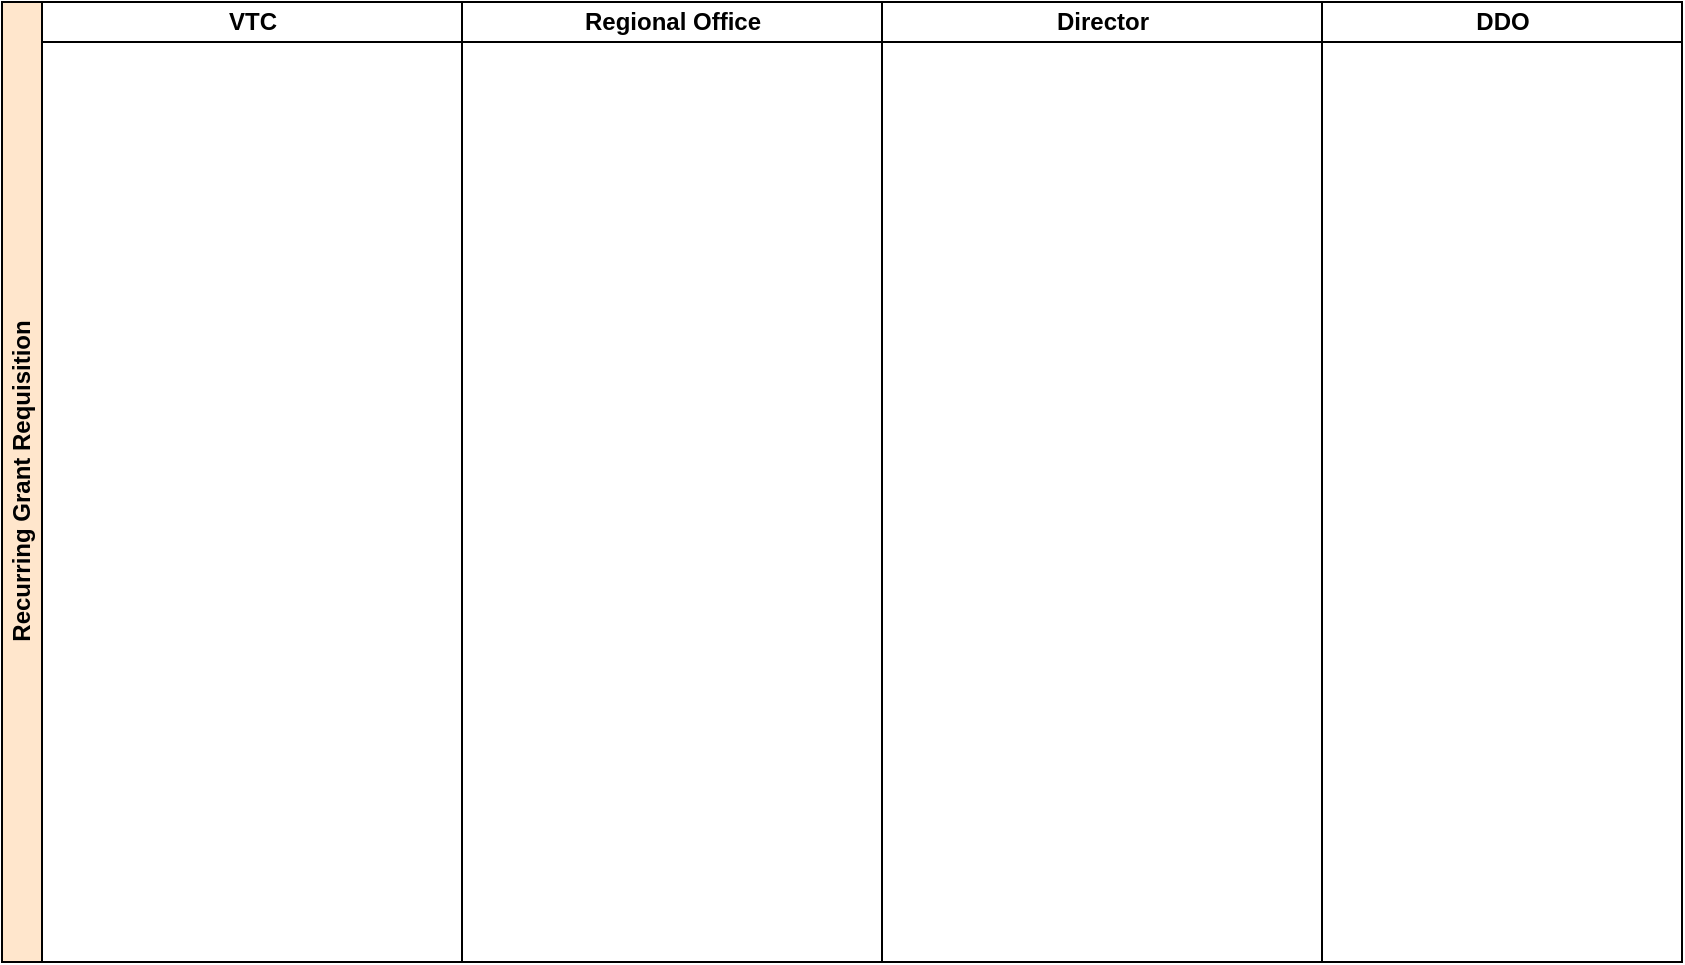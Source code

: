 <mxfile version="13.7.3" type="github" pages="2">
  <diagram id="js6bx69Id_uk5VicvaPF" name="Requisition">
    <mxGraphModel dx="1342" dy="592" grid="1" gridSize="10" guides="1" tooltips="1" connect="1" arrows="1" fold="1" page="1" pageScale="1" pageWidth="850" pageHeight="1100" math="0" shadow="0">
      <root>
        <mxCell id="IjH98B7aB0bxbj7dPqKe-0" />
        <mxCell id="IjH98B7aB0bxbj7dPqKe-1" parent="IjH98B7aB0bxbj7dPqKe-0" />
        <mxCell id="zMXuG1GOMMvXTt2UXROb-0" value="Recurring Grant Requisition " style="swimlane;html=1;childLayout=stackLayout;resizeParent=1;resizeParentMax=0;startSize=20;horizontal=0;horizontalStack=1;fillColor=#FFE6CC;" vertex="1" parent="IjH98B7aB0bxbj7dPqKe-1">
          <mxGeometry y="120" width="840" height="480" as="geometry" />
        </mxCell>
        <mxCell id="zMXuG1GOMMvXTt2UXROb-4" value="VTC" style="swimlane;html=1;startSize=20;" vertex="1" parent="zMXuG1GOMMvXTt2UXROb-0">
          <mxGeometry x="20" width="210" height="480" as="geometry" />
        </mxCell>
        <mxCell id="zMXuG1GOMMvXTt2UXROb-1" value="Regional Office" style="swimlane;html=1;startSize=20;" vertex="1" parent="zMXuG1GOMMvXTt2UXROb-0">
          <mxGeometry x="230" width="210" height="480" as="geometry" />
        </mxCell>
        <mxCell id="zMXuG1GOMMvXTt2UXROb-2" value="Director" style="swimlane;html=1;startSize=20;" vertex="1" parent="zMXuG1GOMMvXTt2UXROb-0">
          <mxGeometry x="440" width="220" height="480" as="geometry" />
        </mxCell>
        <mxCell id="zMXuG1GOMMvXTt2UXROb-3" value="DDO" style="swimlane;html=1;startSize=20;" vertex="1" parent="zMXuG1GOMMvXTt2UXROb-0">
          <mxGeometry x="660" width="180" height="480" as="geometry" />
        </mxCell>
      </root>
    </mxGraphModel>
  </diagram>
  <diagram id="wvkZ9uLPJzTfIHENbGLk" name="UC">
    <mxGraphModel dx="1342" dy="592" grid="1" gridSize="10" guides="1" tooltips="1" connect="1" arrows="1" fold="1" page="1" pageScale="1" pageWidth="850" pageHeight="1100" math="0" shadow="0">
      <root>
        <mxCell id="OVT3f2J0J-6qPTqmaanq-0" />
        <mxCell id="OVT3f2J0J-6qPTqmaanq-1" parent="OVT3f2J0J-6qPTqmaanq-0" />
        <mxCell id="L31Bx6aMufGEzt5D3clF-0" value="&lt;div&gt;Utilization Certificate Generate&lt;/div&gt;" style="swimlane;html=1;childLayout=stackLayout;resizeParent=1;resizeParentMax=0;startSize=20;horizontal=0;horizontalStack=1;fillColor=#FFE6CC;" vertex="1" parent="OVT3f2J0J-6qPTqmaanq-1">
          <mxGeometry x="5" y="43" width="830" height="480" as="geometry" />
        </mxCell>
        <mxCell id="L31Bx6aMufGEzt5D3clF-1" value="VTC" style="swimlane;html=1;startSize=20;" vertex="1" parent="L31Bx6aMufGEzt5D3clF-0">
          <mxGeometry x="20" width="280" height="480" as="geometry" />
        </mxCell>
        <mxCell id="HQ-0cMt8pXaIg0p2FoGJ-38" value="UC Submission" style="whiteSpace=wrap;html=1;" vertex="1" parent="L31Bx6aMufGEzt5D3clF-1">
          <mxGeometry x="19" y="192" width="110" height="35" as="geometry" />
        </mxCell>
        <mxCell id="HQ-0cMt8pXaIg0p2FoGJ-10" value="Sanction Details View " style="whiteSpace=wrap;html=1;" vertex="1" parent="L31Bx6aMufGEzt5D3clF-1">
          <mxGeometry x="155" y="106" width="110" height="34" as="geometry" />
        </mxCell>
        <mxCell id="HQ-0cMt8pXaIg0p2FoGJ-42" style="edgeStyle=orthogonalEdgeStyle;rounded=0;orthogonalLoop=1;jettySize=auto;html=1;exitX=0.5;exitY=1;exitDx=0;exitDy=0;" edge="1" parent="L31Bx6aMufGEzt5D3clF-1" source="HQ-0cMt8pXaIg0p2FoGJ-10" target="HQ-0cMt8pXaIg0p2FoGJ-38">
          <mxGeometry relative="1" as="geometry">
            <mxPoint x="205" y="147" as="sourcePoint" />
            <Array as="points">
              <mxPoint x="210" y="157" />
              <mxPoint x="74" y="157" />
            </Array>
          </mxGeometry>
        </mxCell>
        <mxCell id="HQ-0cMt8pXaIg0p2FoGJ-44" value="Yes" style="text;html=1;align=center;verticalAlign=middle;resizable=0;points=[];autosize=1;" vertex="1" parent="L31Bx6aMufGEzt5D3clF-1">
          <mxGeometry x="225" y="217" width="40" height="20" as="geometry" />
        </mxCell>
        <mxCell id="HQ-0cMt8pXaIg0p2FoGJ-17" value="Yes" style="text;html=1;align=center;verticalAlign=middle;resizable=0;points=[];autosize=1;" vertex="1" parent="L31Bx6aMufGEzt5D3clF-1">
          <mxGeometry x="240" y="337" width="40" height="20" as="geometry" />
        </mxCell>
        <mxCell id="L31Bx6aMufGEzt5D3clF-2" value="REGIONAL OFFICE" style="swimlane;html=1;startSize=20;" vertex="1" parent="L31Bx6aMufGEzt5D3clF-0">
          <mxGeometry x="300" width="240" height="480" as="geometry" />
        </mxCell>
        <mxCell id="HQ-0cMt8pXaIg0p2FoGJ-24" value="No" style="text;html=1;align=center;verticalAlign=middle;resizable=0;points=[];autosize=1;" vertex="1" parent="L31Bx6aMufGEzt5D3clF-2">
          <mxGeometry x="45" y="307" width="30" height="20" as="geometry" />
        </mxCell>
        <mxCell id="HQ-0cMt8pXaIg0p2FoGJ-23" value="Yes" style="text;html=1;align=center;verticalAlign=middle;resizable=0;points=[];autosize=1;" vertex="1" parent="L31Bx6aMufGEzt5D3clF-2">
          <mxGeometry x="145" y="277" width="40" height="20" as="geometry" />
        </mxCell>
        <mxCell id="L31Bx6aMufGEzt5D3clF-3" value="DIRECTOR" style="swimlane;html=1;startSize=20;" vertex="1" parent="L31Bx6aMufGEzt5D3clF-0">
          <mxGeometry x="540" width="290" height="480" as="geometry" />
        </mxCell>
        <mxCell id="HQ-0cMt8pXaIg0p2FoGJ-34" value="No" style="text;html=1;align=center;verticalAlign=middle;resizable=0;points=[];autosize=1;" vertex="1" parent="L31Bx6aMufGEzt5D3clF-3">
          <mxGeometry x="52" y="177" width="30" height="20" as="geometry" />
        </mxCell>
        <mxCell id="HQ-0cMt8pXaIg0p2FoGJ-35" value="Yes" style="text;html=1;align=center;verticalAlign=middle;resizable=0;points=[];autosize=1;" vertex="1" parent="L31Bx6aMufGEzt5D3clF-3">
          <mxGeometry x="95" y="227" width="40" height="20" as="geometry" />
        </mxCell>
        <mxCell id="HQ-0cMt8pXaIg0p2FoGJ-7" style="edgeStyle=orthogonalEdgeStyle;rounded=0;orthogonalLoop=1;jettySize=auto;html=1;entryX=0.5;entryY=0;entryDx=0;entryDy=0;" edge="1" parent="OVT3f2J0J-6qPTqmaanq-1" source="HQ-0cMt8pXaIg0p2FoGJ-8" target="HQ-0cMt8pXaIg0p2FoGJ-30">
          <mxGeometry relative="1" as="geometry" />
        </mxCell>
        <mxCell id="HQ-0cMt8pXaIg0p2FoGJ-8" value="Start" style="ellipse;whiteSpace=wrap;html=1;" vertex="1" parent="OVT3f2J0J-6qPTqmaanq-1">
          <mxGeometry x="69" y="80" width="60" height="29" as="geometry" />
        </mxCell>
        <mxCell id="HQ-0cMt8pXaIg0p2FoGJ-11" value="" style="edgeStyle=orthogonalEdgeStyle;rounded=0;orthogonalLoop=1;jettySize=auto;html=1;" edge="1" parent="OVT3f2J0J-6qPTqmaanq-1" source="HQ-0cMt8pXaIg0p2FoGJ-12" target="HQ-0cMt8pXaIg0p2FoGJ-14">
          <mxGeometry relative="1" as="geometry" />
        </mxCell>
        <mxCell id="HQ-0cMt8pXaIg0p2FoGJ-12" value="View UC Details" style="whiteSpace=wrap;html=1;" vertex="1" parent="OVT3f2J0J-6qPTqmaanq-1">
          <mxGeometry x="44" y="386" width="110" height="35" as="geometry" />
        </mxCell>
        <mxCell id="HQ-0cMt8pXaIg0p2FoGJ-13" value="" style="edgeStyle=orthogonalEdgeStyle;rounded=0;orthogonalLoop=1;jettySize=auto;html=1;entryX=0;entryY=0.5;entryDx=0;entryDy=0;exitX=1;exitY=0.5;exitDx=0;exitDy=0;" edge="1" parent="OVT3f2J0J-6qPTqmaanq-1" source="HQ-0cMt8pXaIg0p2FoGJ-14" target="HQ-0cMt8pXaIg0p2FoGJ-16">
          <mxGeometry relative="1" as="geometry">
            <Array as="points">
              <mxPoint x="320" y="404" />
              <mxPoint x="320" y="179" />
            </Array>
          </mxGeometry>
        </mxCell>
        <mxCell id="HQ-0cMt8pXaIg0p2FoGJ-14" value="UC Send?" style="rhombus;whiteSpace=wrap;html=1;" vertex="1" parent="OVT3f2J0J-6qPTqmaanq-1">
          <mxGeometry x="195" y="363.5" width="80" height="80" as="geometry" />
        </mxCell>
        <mxCell id="HQ-0cMt8pXaIg0p2FoGJ-15" value="" style="edgeStyle=orthogonalEdgeStyle;rounded=0;orthogonalLoop=1;jettySize=auto;html=1;" edge="1" parent="OVT3f2J0J-6qPTqmaanq-1" source="HQ-0cMt8pXaIg0p2FoGJ-16" target="HQ-0cMt8pXaIg0p2FoGJ-20">
          <mxGeometry relative="1" as="geometry" />
        </mxCell>
        <mxCell id="HQ-0cMt8pXaIg0p2FoGJ-16" value="Individual UC Verify &amp;amp; Forward" style="whiteSpace=wrap;html=1;" vertex="1" parent="OVT3f2J0J-6qPTqmaanq-1">
          <mxGeometry x="365" y="160" width="120" height="38" as="geometry" />
        </mxCell>
        <mxCell id="HQ-0cMt8pXaIg0p2FoGJ-18" value="" style="edgeStyle=orthogonalEdgeStyle;rounded=0;orthogonalLoop=1;jettySize=auto;html=1;entryX=0;entryY=0.5;entryDx=0;entryDy=0;" edge="1" parent="OVT3f2J0J-6qPTqmaanq-1" source="HQ-0cMt8pXaIg0p2FoGJ-20" target="HQ-0cMt8pXaIg0p2FoGJ-22">
          <mxGeometry relative="1" as="geometry">
            <Array as="points">
              <mxPoint x="520" y="345" />
              <mxPoint x="520" y="129" />
            </Array>
          </mxGeometry>
        </mxCell>
        <mxCell id="HQ-0cMt8pXaIg0p2FoGJ-46" style="edgeStyle=orthogonalEdgeStyle;rounded=0;orthogonalLoop=1;jettySize=auto;html=1;entryX=0.5;entryY=1;entryDx=0;entryDy=0;" edge="1" parent="OVT3f2J0J-6qPTqmaanq-1" source="HQ-0cMt8pXaIg0p2FoGJ-20" target="HQ-0cMt8pXaIg0p2FoGJ-14">
          <mxGeometry relative="1" as="geometry">
            <Array as="points">
              <mxPoint x="350" y="345" />
              <mxPoint x="350" y="470" />
              <mxPoint x="235" y="470" />
            </Array>
          </mxGeometry>
        </mxCell>
        <mxCell id="HQ-0cMt8pXaIg0p2FoGJ-20" value="UC correct?" style="rhombus;whiteSpace=wrap;html=1;" vertex="1" parent="OVT3f2J0J-6qPTqmaanq-1">
          <mxGeometry x="385" y="308.5" width="80" height="73.5" as="geometry" />
        </mxCell>
        <mxCell id="HQ-0cMt8pXaIg0p2FoGJ-21" value="" style="edgeStyle=orthogonalEdgeStyle;rounded=0;orthogonalLoop=1;jettySize=auto;html=1;" edge="1" parent="OVT3f2J0J-6qPTqmaanq-1" source="HQ-0cMt8pXaIg0p2FoGJ-22" target="HQ-0cMt8pXaIg0p2FoGJ-33">
          <mxGeometry relative="1" as="geometry" />
        </mxCell>
        <mxCell id="HQ-0cMt8pXaIg0p2FoGJ-22" value="Individual UC Verify &amp;amp; Accepetance" style="whiteSpace=wrap;html=1;" vertex="1" parent="OVT3f2J0J-6qPTqmaanq-1">
          <mxGeometry x="627" y="109.25" width="120" height="39.75" as="geometry" />
        </mxCell>
        <mxCell id="HQ-0cMt8pXaIg0p2FoGJ-25" value="" style="edgeStyle=orthogonalEdgeStyle;rounded=0;orthogonalLoop=1;jettySize=auto;html=1;" edge="1" parent="OVT3f2J0J-6qPTqmaanq-1" source="HQ-0cMt8pXaIg0p2FoGJ-26" target="HQ-0cMt8pXaIg0p2FoGJ-27">
          <mxGeometry relative="1" as="geometry" />
        </mxCell>
        <mxCell id="HQ-0cMt8pXaIg0p2FoGJ-26" value="All UC Approved" style="whiteSpace=wrap;html=1;" vertex="1" parent="OVT3f2J0J-6qPTqmaanq-1">
          <mxGeometry x="627" y="304" width="120" height="39.75" as="geometry" />
        </mxCell>
        <mxCell id="HQ-0cMt8pXaIg0p2FoGJ-37" value="" style="edgeStyle=orthogonalEdgeStyle;rounded=0;orthogonalLoop=1;jettySize=auto;html=1;" edge="1" parent="OVT3f2J0J-6qPTqmaanq-1" source="HQ-0cMt8pXaIg0p2FoGJ-27" target="HQ-0cMt8pXaIg0p2FoGJ-36">
          <mxGeometry relative="1" as="geometry" />
        </mxCell>
        <mxCell id="HQ-0cMt8pXaIg0p2FoGJ-27" value="UC Approved?" style="rhombus;whiteSpace=wrap;html=1;" vertex="1" parent="OVT3f2J0J-6qPTqmaanq-1">
          <mxGeometry x="647" y="383.625" width="80" height="80" as="geometry" />
        </mxCell>
        <mxCell id="HQ-0cMt8pXaIg0p2FoGJ-29" style="edgeStyle=orthogonalEdgeStyle;rounded=0;orthogonalLoop=1;jettySize=auto;html=1;entryX=0;entryY=0.5;entryDx=0;entryDy=0;" edge="1" parent="OVT3f2J0J-6qPTqmaanq-1" source="HQ-0cMt8pXaIg0p2FoGJ-30" target="HQ-0cMt8pXaIg0p2FoGJ-10">
          <mxGeometry relative="1" as="geometry" />
        </mxCell>
        <mxCell id="HQ-0cMt8pXaIg0p2FoGJ-30" value="Login into iOSMS Portal" style="whiteSpace=wrap;html=1;" vertex="1" parent="OVT3f2J0J-6qPTqmaanq-1">
          <mxGeometry x="44" y="149" width="110" height="35" as="geometry" />
        </mxCell>
        <mxCell id="HQ-0cMt8pXaIg0p2FoGJ-31" style="edgeStyle=orthogonalEdgeStyle;rounded=0;orthogonalLoop=1;jettySize=auto;html=1;" edge="1" parent="OVT3f2J0J-6qPTqmaanq-1" source="HQ-0cMt8pXaIg0p2FoGJ-33" target="HQ-0cMt8pXaIg0p2FoGJ-26">
          <mxGeometry relative="1" as="geometry" />
        </mxCell>
        <mxCell id="HQ-0cMt8pXaIg0p2FoGJ-32" style="edgeStyle=orthogonalEdgeStyle;rounded=0;orthogonalLoop=1;jettySize=auto;html=1;entryX=0.5;entryY=1;entryDx=0;entryDy=0;exitX=0;exitY=0.5;exitDx=0;exitDy=0;" edge="1" parent="OVT3f2J0J-6qPTqmaanq-1" source="HQ-0cMt8pXaIg0p2FoGJ-33" target="HQ-0cMt8pXaIg0p2FoGJ-20">
          <mxGeometry relative="1" as="geometry">
            <Array as="points">
              <mxPoint x="580" y="218" />
              <mxPoint x="580" y="402" />
              <mxPoint x="425" y="402" />
            </Array>
          </mxGeometry>
        </mxCell>
        <mxCell id="HQ-0cMt8pXaIg0p2FoGJ-33" value="UC Accept?" style="rhombus;whiteSpace=wrap;html=1;" vertex="1" parent="OVT3f2J0J-6qPTqmaanq-1">
          <mxGeometry x="647" y="178.005" width="80" height="80" as="geometry" />
        </mxCell>
        <mxCell id="HQ-0cMt8pXaIg0p2FoGJ-36" value="End" style="ellipse;whiteSpace=wrap;html=1;" vertex="1" parent="OVT3f2J0J-6qPTqmaanq-1">
          <mxGeometry x="647" y="480.63" width="80" height="36.37" as="geometry" />
        </mxCell>
        <mxCell id="HQ-0cMt8pXaIg0p2FoGJ-43" style="edgeStyle=orthogonalEdgeStyle;rounded=0;orthogonalLoop=1;jettySize=auto;html=1;entryX=0.5;entryY=0;entryDx=0;entryDy=0;exitX=1;exitY=0.5;exitDx=0;exitDy=0;" edge="1" parent="OVT3f2J0J-6qPTqmaanq-1" source="HQ-0cMt8pXaIg0p2FoGJ-40" target="HQ-0cMt8pXaIg0p2FoGJ-12">
          <mxGeometry relative="1" as="geometry">
            <Array as="points">
              <mxPoint x="290" y="253" />
              <mxPoint x="290" y="310" />
              <mxPoint x="99" y="310" />
            </Array>
          </mxGeometry>
        </mxCell>
        <mxCell id="HQ-0cMt8pXaIg0p2FoGJ-40" value="Success?" style="rhombus;whiteSpace=wrap;html=1;" vertex="1" parent="OVT3f2J0J-6qPTqmaanq-1">
          <mxGeometry x="189" y="212.5" width="80" height="80" as="geometry" />
        </mxCell>
        <mxCell id="HQ-0cMt8pXaIg0p2FoGJ-41" value="" style="edgeStyle=orthogonalEdgeStyle;rounded=0;orthogonalLoop=1;jettySize=auto;html=1;" edge="1" parent="OVT3f2J0J-6qPTqmaanq-1" source="HQ-0cMt8pXaIg0p2FoGJ-38" target="HQ-0cMt8pXaIg0p2FoGJ-40">
          <mxGeometry relative="1" as="geometry" />
        </mxCell>
      </root>
    </mxGraphModel>
  </diagram>
</mxfile>
